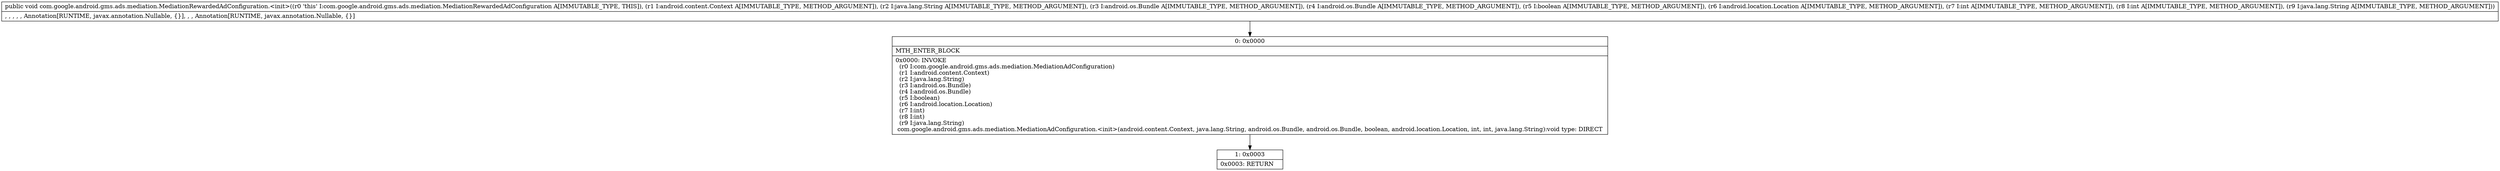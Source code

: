 digraph "CFG forcom.google.android.gms.ads.mediation.MediationRewardedAdConfiguration.\<init\>(Landroid\/content\/Context;Ljava\/lang\/String;Landroid\/os\/Bundle;Landroid\/os\/Bundle;ZLandroid\/location\/Location;IILjava\/lang\/String;)V" {
Node_0 [shape=record,label="{0\:\ 0x0000|MTH_ENTER_BLOCK\l|0x0000: INVOKE  \l  (r0 I:com.google.android.gms.ads.mediation.MediationAdConfiguration)\l  (r1 I:android.content.Context)\l  (r2 I:java.lang.String)\l  (r3 I:android.os.Bundle)\l  (r4 I:android.os.Bundle)\l  (r5 I:boolean)\l  (r6 I:android.location.Location)\l  (r7 I:int)\l  (r8 I:int)\l  (r9 I:java.lang.String)\l com.google.android.gms.ads.mediation.MediationAdConfiguration.\<init\>(android.content.Context, java.lang.String, android.os.Bundle, android.os.Bundle, boolean, android.location.Location, int, int, java.lang.String):void type: DIRECT \l}"];
Node_1 [shape=record,label="{1\:\ 0x0003|0x0003: RETURN   \l}"];
MethodNode[shape=record,label="{public void com.google.android.gms.ads.mediation.MediationRewardedAdConfiguration.\<init\>((r0 'this' I:com.google.android.gms.ads.mediation.MediationRewardedAdConfiguration A[IMMUTABLE_TYPE, THIS]), (r1 I:android.content.Context A[IMMUTABLE_TYPE, METHOD_ARGUMENT]), (r2 I:java.lang.String A[IMMUTABLE_TYPE, METHOD_ARGUMENT]), (r3 I:android.os.Bundle A[IMMUTABLE_TYPE, METHOD_ARGUMENT]), (r4 I:android.os.Bundle A[IMMUTABLE_TYPE, METHOD_ARGUMENT]), (r5 I:boolean A[IMMUTABLE_TYPE, METHOD_ARGUMENT]), (r6 I:android.location.Location A[IMMUTABLE_TYPE, METHOD_ARGUMENT]), (r7 I:int A[IMMUTABLE_TYPE, METHOD_ARGUMENT]), (r8 I:int A[IMMUTABLE_TYPE, METHOD_ARGUMENT]), (r9 I:java.lang.String A[IMMUTABLE_TYPE, METHOD_ARGUMENT]))  | , , , , , Annotation[RUNTIME, javax.annotation.Nullable, \{\}], , , Annotation[RUNTIME, javax.annotation.Nullable, \{\}]\l}"];
MethodNode -> Node_0;
Node_0 -> Node_1;
}

